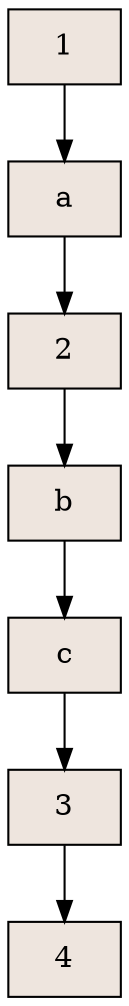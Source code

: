digraph grafica{
rankdir=TB;
node [shape = record, style=filled, fillcolor=seashell2];
nodo1 [ label ="1"];
nodoa [ label ="a"];
nodo2 [ label ="2"];
nodob [ label ="b"];
nodoc [ label ="c"];
nodo3 [ label ="3"];
nodo4 [ label ="4"];
nodo3->nodo4
nodoc->nodo3
nodob->nodoc
nodo2->nodob
nodoa->nodo2
nodo1->nodoa
}
